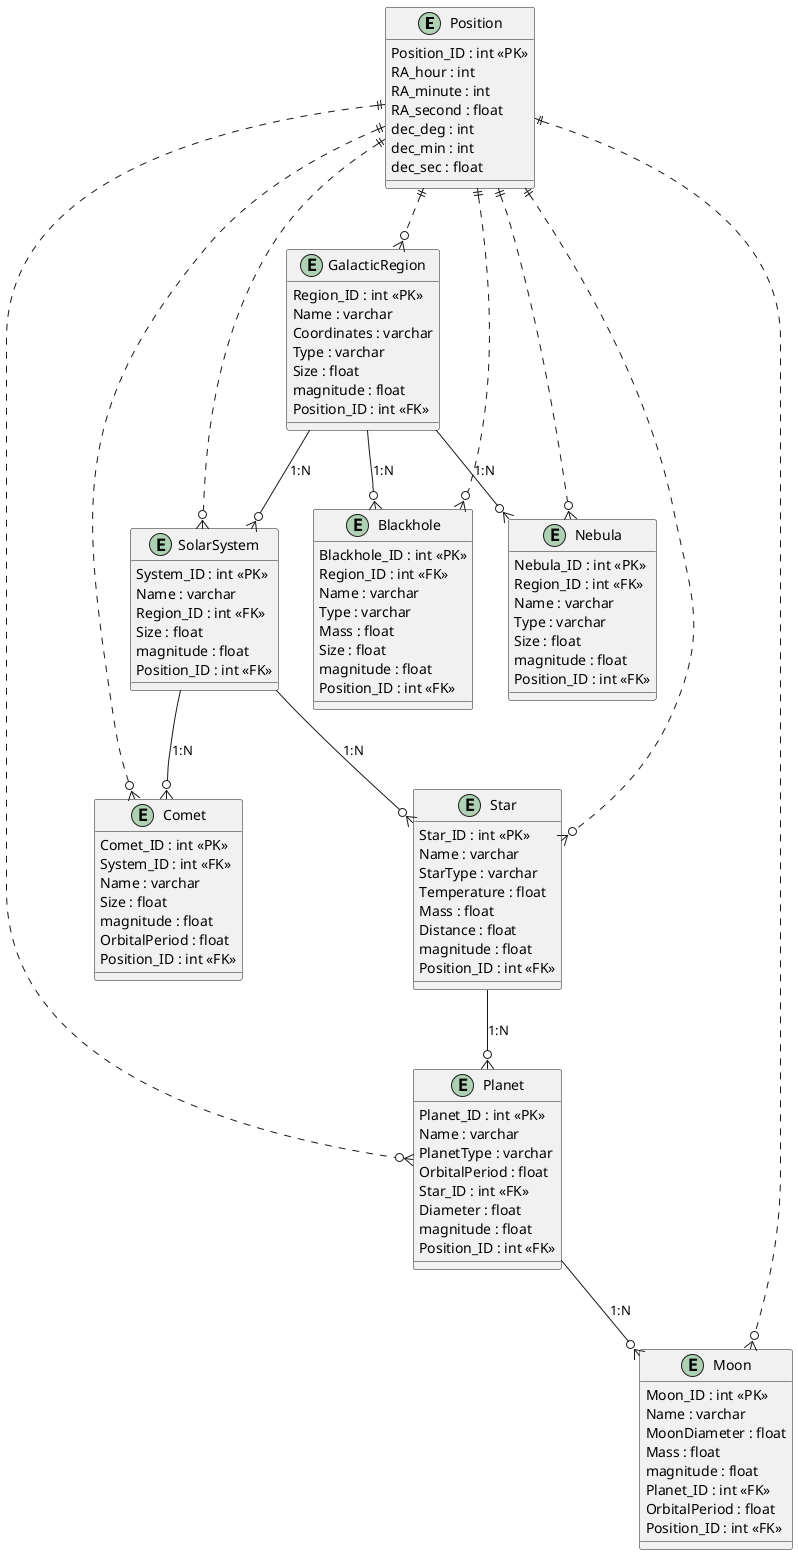 @startuml

entity "Position" as position {
    Position_ID : int <<PK>>
    RA_hour : int
    RA_minute : int
    RA_second : float
    dec_deg : int
    dec_min : int
    dec_sec : float
}

entity "GalacticRegion" as galacticregion {
    Region_ID : int <<PK>>
    Name : varchar
    Coordinates : varchar
    Type : varchar
    Size : float
    magnitude : float
    Position_ID : int <<FK>>
}

entity "SolarSystem" as solarsystem {
    System_ID : int <<PK>>
    Name : varchar
    Region_ID : int <<FK>>
    Size : float
    magnitude : float
    Position_ID : int <<FK>>
}

entity "Star" as star {
    Star_ID : int <<PK>>
    Name : varchar
    StarType : varchar
    Temperature : float
    Mass : float
    Distance : float
    magnitude : float
    Position_ID : int <<FK>>
}

entity "Planet" as planet {
    Planet_ID : int <<PK>>
    Name : varchar
    PlanetType : varchar
    OrbitalPeriod : float
    Star_ID : int <<FK>>
    Diameter : float
    magnitude : float
    Position_ID : int <<FK>>
}

entity "Moon" as moon {
    Moon_ID : int <<PK>>
    Name : varchar
    MoonDiameter : float
    Mass : float
    magnitude : float
    Planet_ID : int <<FK>>
    OrbitalPeriod : float
    Position_ID : int <<FK>>
}

entity "Comet" as comet {
    Comet_ID : int <<PK>>
    System_ID : int <<FK>>
    Name : varchar
    Size : float
    magnitude : float
    OrbitalPeriod : float
    Position_ID : int <<FK>>
}

entity "Blackhole" as blackhole {
    Blackhole_ID : int <<PK>>
    Region_ID : int <<FK>>
    Name : varchar
    Type : varchar
    Mass : float
    Size : float
    magnitude : float
    Position_ID : int <<FK>>
}

entity "Nebula" as nebula {
    Nebula_ID : int <<PK>>
    Region_ID : int <<FK>>
    Name : varchar
    Type : varchar
    Size : float
    magnitude : float
    Position_ID : int <<FK>>
}

galacticregion --o{ solarsystem : "1:N"
galacticregion --o{ blackhole : "1:N"
galacticregion --o{ nebula : "1:N"

solarsystem --o{ star : "1:N"
solarsystem --o{ comet : "1:N"

star --o{ planet : "1:N"
planet --o{ moon : "1:N"

position ||..o{ galacticregion
position ||..o{ solarsystem
position ||..o{ star
position ||..o{ planet
position ||..o{ moon
position ||..o{ comet
position ||..o{ nebula
position ||..o{ blackhole

@enduml
